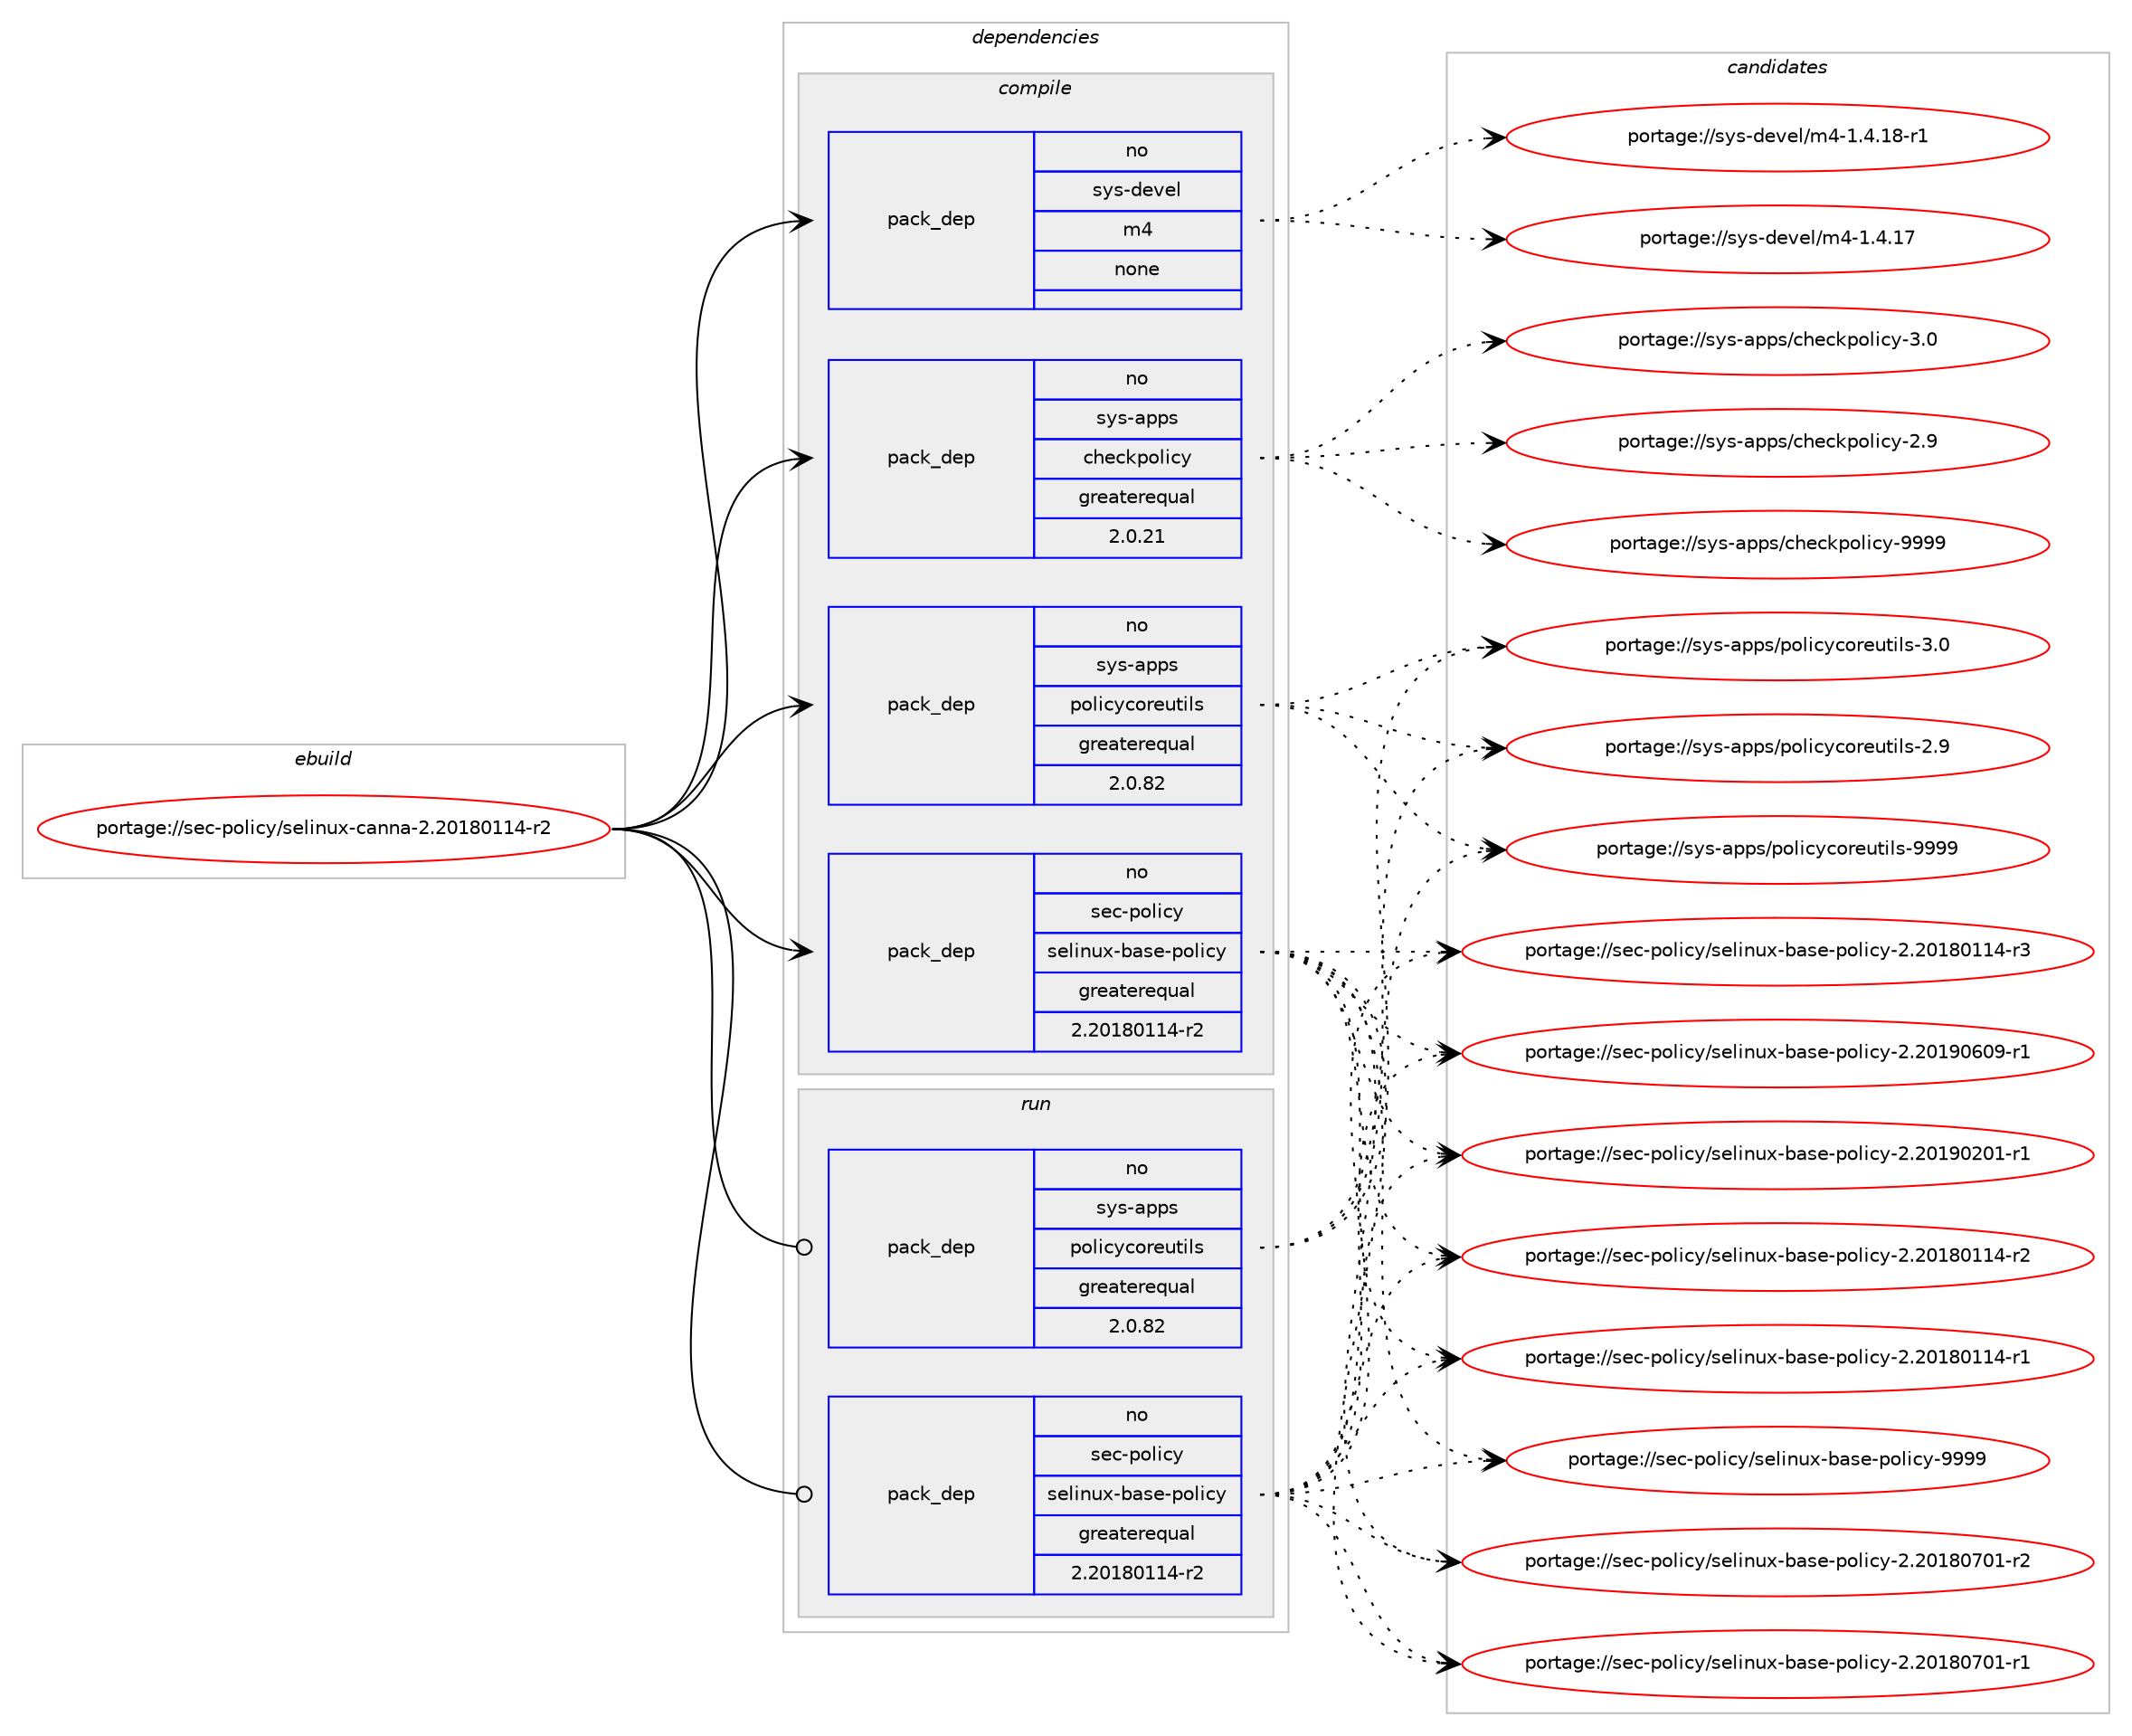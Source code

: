 digraph prolog {

# *************
# Graph options
# *************

newrank=true;
concentrate=true;
compound=true;
graph [rankdir=LR,fontname=Helvetica,fontsize=10,ranksep=1.5];#, ranksep=2.5, nodesep=0.2];
edge  [arrowhead=vee];
node  [fontname=Helvetica,fontsize=10];

# **********
# The ebuild
# **********

subgraph cluster_leftcol {
color=gray;
rank=same;
label=<<i>ebuild</i>>;
id [label="portage://sec-policy/selinux-canna-2.20180114-r2", color=red, width=4, href="../sec-policy/selinux-canna-2.20180114-r2.svg"];
}

# ****************
# The dependencies
# ****************

subgraph cluster_midcol {
color=gray;
label=<<i>dependencies</i>>;
subgraph cluster_compile {
fillcolor="#eeeeee";
style=filled;
label=<<i>compile</i>>;
subgraph pack59265 {
dependency75229 [label=<<TABLE BORDER="0" CELLBORDER="1" CELLSPACING="0" CELLPADDING="4" WIDTH="220"><TR><TD ROWSPAN="6" CELLPADDING="30">pack_dep</TD></TR><TR><TD WIDTH="110">no</TD></TR><TR><TD>sec-policy</TD></TR><TR><TD>selinux-base-policy</TD></TR><TR><TD>greaterequal</TD></TR><TR><TD>2.20180114-r2</TD></TR></TABLE>>, shape=none, color=blue];
}
id:e -> dependency75229:w [weight=20,style="solid",arrowhead="vee"];
subgraph pack59266 {
dependency75230 [label=<<TABLE BORDER="0" CELLBORDER="1" CELLSPACING="0" CELLPADDING="4" WIDTH="220"><TR><TD ROWSPAN="6" CELLPADDING="30">pack_dep</TD></TR><TR><TD WIDTH="110">no</TD></TR><TR><TD>sys-apps</TD></TR><TR><TD>checkpolicy</TD></TR><TR><TD>greaterequal</TD></TR><TR><TD>2.0.21</TD></TR></TABLE>>, shape=none, color=blue];
}
id:e -> dependency75230:w [weight=20,style="solid",arrowhead="vee"];
subgraph pack59267 {
dependency75231 [label=<<TABLE BORDER="0" CELLBORDER="1" CELLSPACING="0" CELLPADDING="4" WIDTH="220"><TR><TD ROWSPAN="6" CELLPADDING="30">pack_dep</TD></TR><TR><TD WIDTH="110">no</TD></TR><TR><TD>sys-apps</TD></TR><TR><TD>policycoreutils</TD></TR><TR><TD>greaterequal</TD></TR><TR><TD>2.0.82</TD></TR></TABLE>>, shape=none, color=blue];
}
id:e -> dependency75231:w [weight=20,style="solid",arrowhead="vee"];
subgraph pack59268 {
dependency75232 [label=<<TABLE BORDER="0" CELLBORDER="1" CELLSPACING="0" CELLPADDING="4" WIDTH="220"><TR><TD ROWSPAN="6" CELLPADDING="30">pack_dep</TD></TR><TR><TD WIDTH="110">no</TD></TR><TR><TD>sys-devel</TD></TR><TR><TD>m4</TD></TR><TR><TD>none</TD></TR><TR><TD></TD></TR></TABLE>>, shape=none, color=blue];
}
id:e -> dependency75232:w [weight=20,style="solid",arrowhead="vee"];
}
subgraph cluster_compileandrun {
fillcolor="#eeeeee";
style=filled;
label=<<i>compile and run</i>>;
}
subgraph cluster_run {
fillcolor="#eeeeee";
style=filled;
label=<<i>run</i>>;
subgraph pack59269 {
dependency75233 [label=<<TABLE BORDER="0" CELLBORDER="1" CELLSPACING="0" CELLPADDING="4" WIDTH="220"><TR><TD ROWSPAN="6" CELLPADDING="30">pack_dep</TD></TR><TR><TD WIDTH="110">no</TD></TR><TR><TD>sec-policy</TD></TR><TR><TD>selinux-base-policy</TD></TR><TR><TD>greaterequal</TD></TR><TR><TD>2.20180114-r2</TD></TR></TABLE>>, shape=none, color=blue];
}
id:e -> dependency75233:w [weight=20,style="solid",arrowhead="odot"];
subgraph pack59270 {
dependency75234 [label=<<TABLE BORDER="0" CELLBORDER="1" CELLSPACING="0" CELLPADDING="4" WIDTH="220"><TR><TD ROWSPAN="6" CELLPADDING="30">pack_dep</TD></TR><TR><TD WIDTH="110">no</TD></TR><TR><TD>sys-apps</TD></TR><TR><TD>policycoreutils</TD></TR><TR><TD>greaterequal</TD></TR><TR><TD>2.0.82</TD></TR></TABLE>>, shape=none, color=blue];
}
id:e -> dependency75234:w [weight=20,style="solid",arrowhead="odot"];
}
}

# **************
# The candidates
# **************

subgraph cluster_choices {
rank=same;
color=gray;
label=<<i>candidates</i>>;

subgraph choice59265 {
color=black;
nodesep=1;
choice1151019945112111108105991214711510110810511011712045989711510145112111108105991214557575757 [label="portage://sec-policy/selinux-base-policy-9999", color=red, width=4,href="../sec-policy/selinux-base-policy-9999.svg"];
choice11510199451121111081059912147115101108105110117120459897115101451121111081059912145504650484957485448574511449 [label="portage://sec-policy/selinux-base-policy-2.20190609-r1", color=red, width=4,href="../sec-policy/selinux-base-policy-2.20190609-r1.svg"];
choice11510199451121111081059912147115101108105110117120459897115101451121111081059912145504650484957485048494511449 [label="portage://sec-policy/selinux-base-policy-2.20190201-r1", color=red, width=4,href="../sec-policy/selinux-base-policy-2.20190201-r1.svg"];
choice11510199451121111081059912147115101108105110117120459897115101451121111081059912145504650484956485548494511450 [label="portage://sec-policy/selinux-base-policy-2.20180701-r2", color=red, width=4,href="../sec-policy/selinux-base-policy-2.20180701-r2.svg"];
choice11510199451121111081059912147115101108105110117120459897115101451121111081059912145504650484956485548494511449 [label="portage://sec-policy/selinux-base-policy-2.20180701-r1", color=red, width=4,href="../sec-policy/selinux-base-policy-2.20180701-r1.svg"];
choice11510199451121111081059912147115101108105110117120459897115101451121111081059912145504650484956484949524511451 [label="portage://sec-policy/selinux-base-policy-2.20180114-r3", color=red, width=4,href="../sec-policy/selinux-base-policy-2.20180114-r3.svg"];
choice11510199451121111081059912147115101108105110117120459897115101451121111081059912145504650484956484949524511450 [label="portage://sec-policy/selinux-base-policy-2.20180114-r2", color=red, width=4,href="../sec-policy/selinux-base-policy-2.20180114-r2.svg"];
choice11510199451121111081059912147115101108105110117120459897115101451121111081059912145504650484956484949524511449 [label="portage://sec-policy/selinux-base-policy-2.20180114-r1", color=red, width=4,href="../sec-policy/selinux-base-policy-2.20180114-r1.svg"];
dependency75229:e -> choice1151019945112111108105991214711510110810511011712045989711510145112111108105991214557575757:w [style=dotted,weight="100"];
dependency75229:e -> choice11510199451121111081059912147115101108105110117120459897115101451121111081059912145504650484957485448574511449:w [style=dotted,weight="100"];
dependency75229:e -> choice11510199451121111081059912147115101108105110117120459897115101451121111081059912145504650484957485048494511449:w [style=dotted,weight="100"];
dependency75229:e -> choice11510199451121111081059912147115101108105110117120459897115101451121111081059912145504650484956485548494511450:w [style=dotted,weight="100"];
dependency75229:e -> choice11510199451121111081059912147115101108105110117120459897115101451121111081059912145504650484956485548494511449:w [style=dotted,weight="100"];
dependency75229:e -> choice11510199451121111081059912147115101108105110117120459897115101451121111081059912145504650484956484949524511451:w [style=dotted,weight="100"];
dependency75229:e -> choice11510199451121111081059912147115101108105110117120459897115101451121111081059912145504650484956484949524511450:w [style=dotted,weight="100"];
dependency75229:e -> choice11510199451121111081059912147115101108105110117120459897115101451121111081059912145504650484956484949524511449:w [style=dotted,weight="100"];
}
subgraph choice59266 {
color=black;
nodesep=1;
choice1151211154597112112115479910410199107112111108105991214557575757 [label="portage://sys-apps/checkpolicy-9999", color=red, width=4,href="../sys-apps/checkpolicy-9999.svg"];
choice11512111545971121121154799104101991071121111081059912145514648 [label="portage://sys-apps/checkpolicy-3.0", color=red, width=4,href="../sys-apps/checkpolicy-3.0.svg"];
choice11512111545971121121154799104101991071121111081059912145504657 [label="portage://sys-apps/checkpolicy-2.9", color=red, width=4,href="../sys-apps/checkpolicy-2.9.svg"];
dependency75230:e -> choice1151211154597112112115479910410199107112111108105991214557575757:w [style=dotted,weight="100"];
dependency75230:e -> choice11512111545971121121154799104101991071121111081059912145514648:w [style=dotted,weight="100"];
dependency75230:e -> choice11512111545971121121154799104101991071121111081059912145504657:w [style=dotted,weight="100"];
}
subgraph choice59267 {
color=black;
nodesep=1;
choice11512111545971121121154711211110810599121991111141011171161051081154557575757 [label="portage://sys-apps/policycoreutils-9999", color=red, width=4,href="../sys-apps/policycoreutils-9999.svg"];
choice115121115459711211211547112111108105991219911111410111711610510811545514648 [label="portage://sys-apps/policycoreutils-3.0", color=red, width=4,href="../sys-apps/policycoreutils-3.0.svg"];
choice115121115459711211211547112111108105991219911111410111711610510811545504657 [label="portage://sys-apps/policycoreutils-2.9", color=red, width=4,href="../sys-apps/policycoreutils-2.9.svg"];
dependency75231:e -> choice11512111545971121121154711211110810599121991111141011171161051081154557575757:w [style=dotted,weight="100"];
dependency75231:e -> choice115121115459711211211547112111108105991219911111410111711610510811545514648:w [style=dotted,weight="100"];
dependency75231:e -> choice115121115459711211211547112111108105991219911111410111711610510811545504657:w [style=dotted,weight="100"];
}
subgraph choice59268 {
color=black;
nodesep=1;
choice115121115451001011181011084710952454946524649564511449 [label="portage://sys-devel/m4-1.4.18-r1", color=red, width=4,href="../sys-devel/m4-1.4.18-r1.svg"];
choice11512111545100101118101108471095245494652464955 [label="portage://sys-devel/m4-1.4.17", color=red, width=4,href="../sys-devel/m4-1.4.17.svg"];
dependency75232:e -> choice115121115451001011181011084710952454946524649564511449:w [style=dotted,weight="100"];
dependency75232:e -> choice11512111545100101118101108471095245494652464955:w [style=dotted,weight="100"];
}
subgraph choice59269 {
color=black;
nodesep=1;
choice1151019945112111108105991214711510110810511011712045989711510145112111108105991214557575757 [label="portage://sec-policy/selinux-base-policy-9999", color=red, width=4,href="../sec-policy/selinux-base-policy-9999.svg"];
choice11510199451121111081059912147115101108105110117120459897115101451121111081059912145504650484957485448574511449 [label="portage://sec-policy/selinux-base-policy-2.20190609-r1", color=red, width=4,href="../sec-policy/selinux-base-policy-2.20190609-r1.svg"];
choice11510199451121111081059912147115101108105110117120459897115101451121111081059912145504650484957485048494511449 [label="portage://sec-policy/selinux-base-policy-2.20190201-r1", color=red, width=4,href="../sec-policy/selinux-base-policy-2.20190201-r1.svg"];
choice11510199451121111081059912147115101108105110117120459897115101451121111081059912145504650484956485548494511450 [label="portage://sec-policy/selinux-base-policy-2.20180701-r2", color=red, width=4,href="../sec-policy/selinux-base-policy-2.20180701-r2.svg"];
choice11510199451121111081059912147115101108105110117120459897115101451121111081059912145504650484956485548494511449 [label="portage://sec-policy/selinux-base-policy-2.20180701-r1", color=red, width=4,href="../sec-policy/selinux-base-policy-2.20180701-r1.svg"];
choice11510199451121111081059912147115101108105110117120459897115101451121111081059912145504650484956484949524511451 [label="portage://sec-policy/selinux-base-policy-2.20180114-r3", color=red, width=4,href="../sec-policy/selinux-base-policy-2.20180114-r3.svg"];
choice11510199451121111081059912147115101108105110117120459897115101451121111081059912145504650484956484949524511450 [label="portage://sec-policy/selinux-base-policy-2.20180114-r2", color=red, width=4,href="../sec-policy/selinux-base-policy-2.20180114-r2.svg"];
choice11510199451121111081059912147115101108105110117120459897115101451121111081059912145504650484956484949524511449 [label="portage://sec-policy/selinux-base-policy-2.20180114-r1", color=red, width=4,href="../sec-policy/selinux-base-policy-2.20180114-r1.svg"];
dependency75233:e -> choice1151019945112111108105991214711510110810511011712045989711510145112111108105991214557575757:w [style=dotted,weight="100"];
dependency75233:e -> choice11510199451121111081059912147115101108105110117120459897115101451121111081059912145504650484957485448574511449:w [style=dotted,weight="100"];
dependency75233:e -> choice11510199451121111081059912147115101108105110117120459897115101451121111081059912145504650484957485048494511449:w [style=dotted,weight="100"];
dependency75233:e -> choice11510199451121111081059912147115101108105110117120459897115101451121111081059912145504650484956485548494511450:w [style=dotted,weight="100"];
dependency75233:e -> choice11510199451121111081059912147115101108105110117120459897115101451121111081059912145504650484956485548494511449:w [style=dotted,weight="100"];
dependency75233:e -> choice11510199451121111081059912147115101108105110117120459897115101451121111081059912145504650484956484949524511451:w [style=dotted,weight="100"];
dependency75233:e -> choice11510199451121111081059912147115101108105110117120459897115101451121111081059912145504650484956484949524511450:w [style=dotted,weight="100"];
dependency75233:e -> choice11510199451121111081059912147115101108105110117120459897115101451121111081059912145504650484956484949524511449:w [style=dotted,weight="100"];
}
subgraph choice59270 {
color=black;
nodesep=1;
choice11512111545971121121154711211110810599121991111141011171161051081154557575757 [label="portage://sys-apps/policycoreutils-9999", color=red, width=4,href="../sys-apps/policycoreutils-9999.svg"];
choice115121115459711211211547112111108105991219911111410111711610510811545514648 [label="portage://sys-apps/policycoreutils-3.0", color=red, width=4,href="../sys-apps/policycoreutils-3.0.svg"];
choice115121115459711211211547112111108105991219911111410111711610510811545504657 [label="portage://sys-apps/policycoreutils-2.9", color=red, width=4,href="../sys-apps/policycoreutils-2.9.svg"];
dependency75234:e -> choice11512111545971121121154711211110810599121991111141011171161051081154557575757:w [style=dotted,weight="100"];
dependency75234:e -> choice115121115459711211211547112111108105991219911111410111711610510811545514648:w [style=dotted,weight="100"];
dependency75234:e -> choice115121115459711211211547112111108105991219911111410111711610510811545504657:w [style=dotted,weight="100"];
}
}

}
